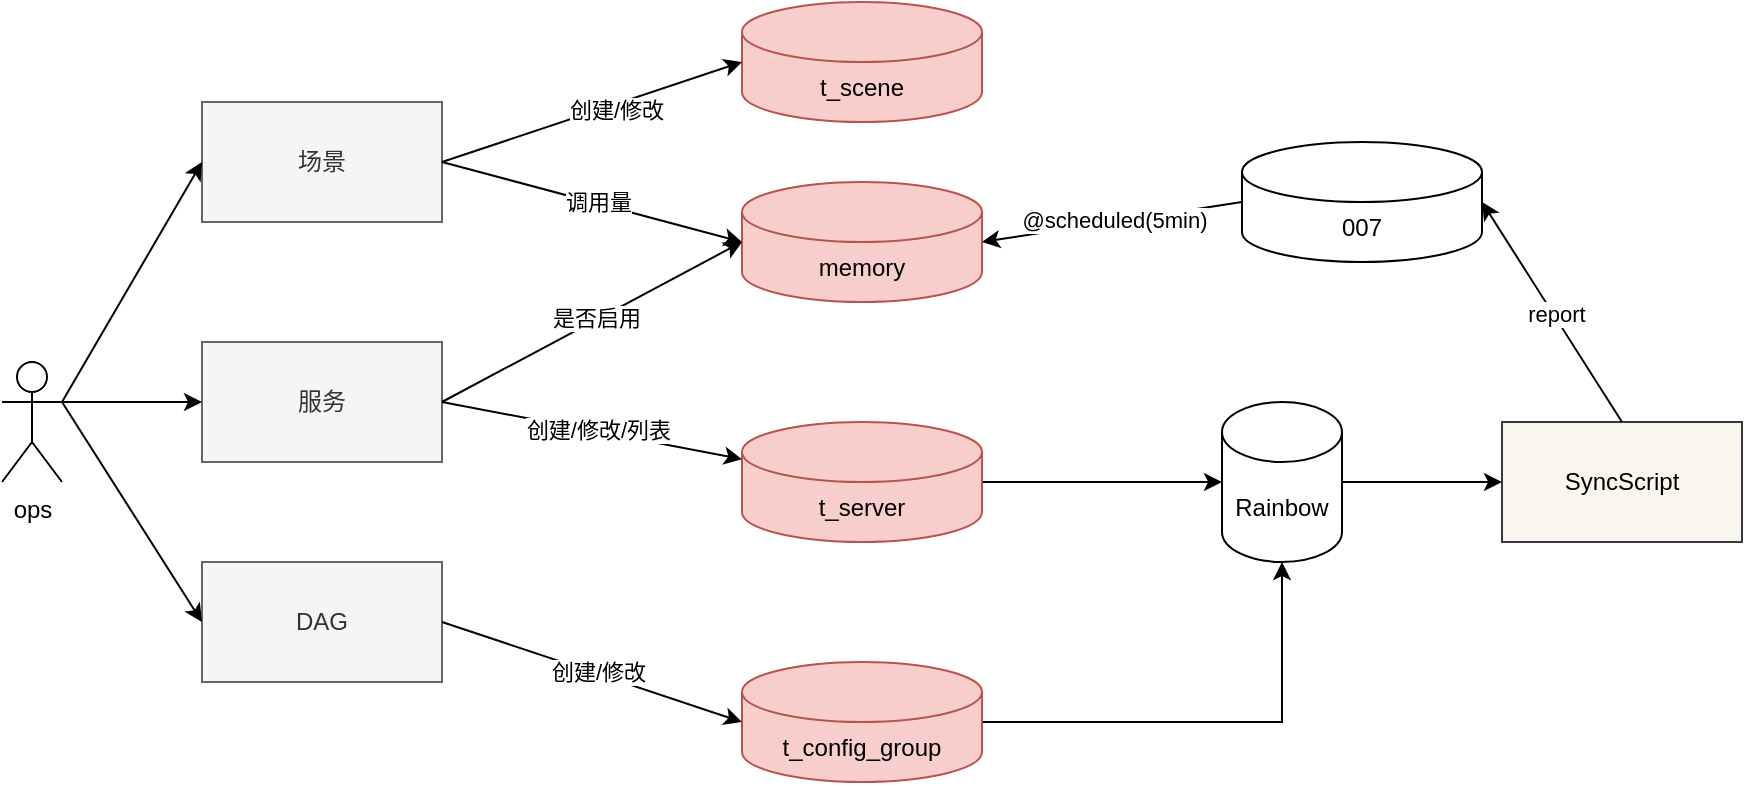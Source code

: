 <mxfile version="21.1.4" type="github">
  <diagram name="第 1 页" id="y6zBSTGUf1gGvdQJHAvz">
    <mxGraphModel dx="908" dy="569" grid="1" gridSize="10" guides="1" tooltips="1" connect="1" arrows="1" fold="1" page="1" pageScale="1" pageWidth="827" pageHeight="1169" math="0" shadow="0">
      <root>
        <mxCell id="0" />
        <mxCell id="1" parent="0" />
        <mxCell id="TWxNEiFXj0emaMW_6LcG-1" value="ops" style="shape=umlActor;verticalLabelPosition=bottom;verticalAlign=top;html=1;outlineConnect=0;" vertex="1" parent="1">
          <mxGeometry x="20" y="220" width="30" height="60" as="geometry" />
        </mxCell>
        <mxCell id="TWxNEiFXj0emaMW_6LcG-4" value="场景" style="rounded=0;whiteSpace=wrap;html=1;fillColor=#f5f5f5;fontColor=#333333;strokeColor=#666666;" vertex="1" parent="1">
          <mxGeometry x="120" y="90" width="120" height="60" as="geometry" />
        </mxCell>
        <mxCell id="TWxNEiFXj0emaMW_6LcG-5" value="服务" style="rounded=0;whiteSpace=wrap;html=1;fillColor=#f5f5f5;fontColor=#333333;strokeColor=#666666;" vertex="1" parent="1">
          <mxGeometry x="120" y="210" width="120" height="60" as="geometry" />
        </mxCell>
        <mxCell id="TWxNEiFXj0emaMW_6LcG-6" value="DAG" style="rounded=0;whiteSpace=wrap;html=1;fillColor=#f5f5f5;fontColor=#333333;strokeColor=#666666;" vertex="1" parent="1">
          <mxGeometry x="120" y="320" width="120" height="60" as="geometry" />
        </mxCell>
        <mxCell id="TWxNEiFXj0emaMW_6LcG-7" value="t_scene" style="shape=cylinder3;whiteSpace=wrap;html=1;boundedLbl=1;backgroundOutline=1;size=15;fillColor=#f8cecc;strokeColor=#b85450;" vertex="1" parent="1">
          <mxGeometry x="390" y="40" width="120" height="60" as="geometry" />
        </mxCell>
        <mxCell id="TWxNEiFXj0emaMW_6LcG-8" value="memory" style="shape=cylinder3;whiteSpace=wrap;html=1;boundedLbl=1;backgroundOutline=1;size=15;fillColor=#f8cecc;strokeColor=#b85450;" vertex="1" parent="1">
          <mxGeometry x="390" y="130" width="120" height="60" as="geometry" />
        </mxCell>
        <mxCell id="TWxNEiFXj0emaMW_6LcG-9" value="007" style="shape=cylinder3;whiteSpace=wrap;html=1;boundedLbl=1;backgroundOutline=1;size=15;" vertex="1" parent="1">
          <mxGeometry x="640" y="110" width="120" height="60" as="geometry" />
        </mxCell>
        <mxCell id="TWxNEiFXj0emaMW_6LcG-10" value="" style="endArrow=classic;html=1;rounded=0;entryX=1;entryY=0.5;entryDx=0;entryDy=0;entryPerimeter=0;exitX=0;exitY=0.5;exitDx=0;exitDy=0;exitPerimeter=0;" edge="1" parent="1" source="TWxNEiFXj0emaMW_6LcG-9" target="TWxNEiFXj0emaMW_6LcG-8">
          <mxGeometry width="50" height="50" relative="1" as="geometry">
            <mxPoint x="430" y="250" as="sourcePoint" />
            <mxPoint x="480" y="200" as="targetPoint" />
          </mxGeometry>
        </mxCell>
        <mxCell id="TWxNEiFXj0emaMW_6LcG-11" value="@scheduled(5min)" style="edgeLabel;html=1;align=center;verticalAlign=middle;resizable=0;points=[];" vertex="1" connectable="0" parent="TWxNEiFXj0emaMW_6LcG-10">
          <mxGeometry x="-0.009" y="-1" relative="1" as="geometry">
            <mxPoint as="offset" />
          </mxGeometry>
        </mxCell>
        <mxCell id="TWxNEiFXj0emaMW_6LcG-12" value="" style="endArrow=classic;html=1;rounded=0;exitX=1;exitY=0.5;exitDx=0;exitDy=0;entryX=0;entryY=0.5;entryDx=0;entryDy=0;entryPerimeter=0;" edge="1" parent="1" source="TWxNEiFXj0emaMW_6LcG-4" target="TWxNEiFXj0emaMW_6LcG-7">
          <mxGeometry width="50" height="50" relative="1" as="geometry">
            <mxPoint x="280" y="230" as="sourcePoint" />
            <mxPoint x="330" y="180" as="targetPoint" />
          </mxGeometry>
        </mxCell>
        <mxCell id="TWxNEiFXj0emaMW_6LcG-14" value="创建/修改" style="edgeLabel;html=1;align=center;verticalAlign=middle;resizable=0;points=[];" vertex="1" connectable="0" parent="TWxNEiFXj0emaMW_6LcG-12">
          <mxGeometry x="0.147" y="-2" relative="1" as="geometry">
            <mxPoint as="offset" />
          </mxGeometry>
        </mxCell>
        <mxCell id="TWxNEiFXj0emaMW_6LcG-13" value="" style="endArrow=classic;html=1;rounded=0;exitX=1;exitY=0.5;exitDx=0;exitDy=0;entryX=0;entryY=0.5;entryDx=0;entryDy=0;entryPerimeter=0;" edge="1" parent="1" source="TWxNEiFXj0emaMW_6LcG-4" target="TWxNEiFXj0emaMW_6LcG-8">
          <mxGeometry width="50" height="50" relative="1" as="geometry">
            <mxPoint x="250" y="130" as="sourcePoint" />
            <mxPoint x="380" y="80" as="targetPoint" />
          </mxGeometry>
        </mxCell>
        <mxCell id="TWxNEiFXj0emaMW_6LcG-15" value="调用量" style="edgeLabel;html=1;align=center;verticalAlign=middle;resizable=0;points=[];" vertex="1" connectable="0" parent="TWxNEiFXj0emaMW_6LcG-13">
          <mxGeometry x="0.031" y="1" relative="1" as="geometry">
            <mxPoint as="offset" />
          </mxGeometry>
        </mxCell>
        <mxCell id="TWxNEiFXj0emaMW_6LcG-16" value="" style="endArrow=classic;html=1;rounded=0;exitX=1;exitY=0.333;exitDx=0;exitDy=0;exitPerimeter=0;entryX=0;entryY=0.5;entryDx=0;entryDy=0;" edge="1" parent="1" source="TWxNEiFXj0emaMW_6LcG-1" target="TWxNEiFXj0emaMW_6LcG-4">
          <mxGeometry width="50" height="50" relative="1" as="geometry">
            <mxPoint x="40" y="400" as="sourcePoint" />
            <mxPoint x="90" y="350" as="targetPoint" />
          </mxGeometry>
        </mxCell>
        <mxCell id="TWxNEiFXj0emaMW_6LcG-17" value="" style="endArrow=classic;html=1;rounded=0;entryX=0;entryY=0.5;entryDx=0;entryDy=0;" edge="1" parent="1" target="TWxNEiFXj0emaMW_6LcG-5">
          <mxGeometry width="50" height="50" relative="1" as="geometry">
            <mxPoint x="50" y="240" as="sourcePoint" />
            <mxPoint x="130" y="130" as="targetPoint" />
          </mxGeometry>
        </mxCell>
        <mxCell id="TWxNEiFXj0emaMW_6LcG-18" value="" style="endArrow=classic;html=1;rounded=0;entryX=0;entryY=0.5;entryDx=0;entryDy=0;exitX=1;exitY=0.333;exitDx=0;exitDy=0;exitPerimeter=0;" edge="1" parent="1" source="TWxNEiFXj0emaMW_6LcG-1" target="TWxNEiFXj0emaMW_6LcG-6">
          <mxGeometry width="50" height="50" relative="1" as="geometry">
            <mxPoint x="60" y="250" as="sourcePoint" />
            <mxPoint x="130" y="250" as="targetPoint" />
          </mxGeometry>
        </mxCell>
        <mxCell id="TWxNEiFXj0emaMW_6LcG-27" value="" style="edgeStyle=orthogonalEdgeStyle;rounded=0;orthogonalLoop=1;jettySize=auto;html=1;" edge="1" parent="1" source="TWxNEiFXj0emaMW_6LcG-19" target="TWxNEiFXj0emaMW_6LcG-25">
          <mxGeometry relative="1" as="geometry" />
        </mxCell>
        <mxCell id="TWxNEiFXj0emaMW_6LcG-19" value="t_server" style="shape=cylinder3;whiteSpace=wrap;html=1;boundedLbl=1;backgroundOutline=1;size=15;fillColor=#f8cecc;strokeColor=#b85450;" vertex="1" parent="1">
          <mxGeometry x="390" y="250" width="120" height="60" as="geometry" />
        </mxCell>
        <mxCell id="TWxNEiFXj0emaMW_6LcG-28" value="" style="edgeStyle=orthogonalEdgeStyle;rounded=0;orthogonalLoop=1;jettySize=auto;html=1;" edge="1" parent="1" source="TWxNEiFXj0emaMW_6LcG-20" target="TWxNEiFXj0emaMW_6LcG-25">
          <mxGeometry relative="1" as="geometry" />
        </mxCell>
        <mxCell id="TWxNEiFXj0emaMW_6LcG-20" value="t_config_group" style="shape=cylinder3;whiteSpace=wrap;html=1;boundedLbl=1;backgroundOutline=1;size=15;fillColor=#f8cecc;strokeColor=#b85450;" vertex="1" parent="1">
          <mxGeometry x="390" y="370" width="120" height="60" as="geometry" />
        </mxCell>
        <mxCell id="TWxNEiFXj0emaMW_6LcG-21" value="SyncScript" style="rounded=0;whiteSpace=wrap;html=1;fillColor=#f9f7ed;strokeColor=#36393d;" vertex="1" parent="1">
          <mxGeometry x="770" y="250" width="120" height="60" as="geometry" />
        </mxCell>
        <mxCell id="TWxNEiFXj0emaMW_6LcG-22" value="" style="endArrow=classic;html=1;rounded=0;entryX=1;entryY=0.5;entryDx=0;entryDy=0;entryPerimeter=0;exitX=0.5;exitY=0;exitDx=0;exitDy=0;" edge="1" parent="1" source="TWxNEiFXj0emaMW_6LcG-21" target="TWxNEiFXj0emaMW_6LcG-9">
          <mxGeometry width="50" height="50" relative="1" as="geometry">
            <mxPoint x="650" y="150" as="sourcePoint" />
            <mxPoint x="520" y="150" as="targetPoint" />
          </mxGeometry>
        </mxCell>
        <mxCell id="TWxNEiFXj0emaMW_6LcG-24" value="report" style="edgeLabel;html=1;align=center;verticalAlign=middle;resizable=0;points=[];" vertex="1" connectable="0" parent="TWxNEiFXj0emaMW_6LcG-22">
          <mxGeometry x="-0.018" y="-1" relative="1" as="geometry">
            <mxPoint as="offset" />
          </mxGeometry>
        </mxCell>
        <mxCell id="TWxNEiFXj0emaMW_6LcG-26" value="" style="edgeStyle=orthogonalEdgeStyle;rounded=0;orthogonalLoop=1;jettySize=auto;html=1;" edge="1" parent="1" source="TWxNEiFXj0emaMW_6LcG-25" target="TWxNEiFXj0emaMW_6LcG-21">
          <mxGeometry relative="1" as="geometry" />
        </mxCell>
        <mxCell id="TWxNEiFXj0emaMW_6LcG-25" value="Rainbow" style="shape=cylinder3;whiteSpace=wrap;html=1;boundedLbl=1;backgroundOutline=1;size=15;" vertex="1" parent="1">
          <mxGeometry x="630" y="240" width="60" height="80" as="geometry" />
        </mxCell>
        <mxCell id="TWxNEiFXj0emaMW_6LcG-29" value="" style="endArrow=classic;html=1;rounded=0;exitX=1;exitY=0.5;exitDx=0;exitDy=0;" edge="1" parent="1" source="TWxNEiFXj0emaMW_6LcG-5" target="TWxNEiFXj0emaMW_6LcG-19">
          <mxGeometry width="50" height="50" relative="1" as="geometry">
            <mxPoint x="250" y="130" as="sourcePoint" />
            <mxPoint x="400" y="150" as="targetPoint" />
          </mxGeometry>
        </mxCell>
        <mxCell id="TWxNEiFXj0emaMW_6LcG-30" value="创建/修改/列表" style="edgeLabel;html=1;align=center;verticalAlign=middle;resizable=0;points=[];" vertex="1" connectable="0" parent="TWxNEiFXj0emaMW_6LcG-29">
          <mxGeometry x="0.031" y="1" relative="1" as="geometry">
            <mxPoint as="offset" />
          </mxGeometry>
        </mxCell>
        <mxCell id="TWxNEiFXj0emaMW_6LcG-31" value="" style="endArrow=classic;html=1;rounded=0;exitX=1;exitY=0.5;exitDx=0;exitDy=0;entryX=0;entryY=0.5;entryDx=0;entryDy=0;entryPerimeter=0;" edge="1" parent="1" source="TWxNEiFXj0emaMW_6LcG-6" target="TWxNEiFXj0emaMW_6LcG-20">
          <mxGeometry width="50" height="50" relative="1" as="geometry">
            <mxPoint x="250" y="250" as="sourcePoint" />
            <mxPoint x="400" y="250" as="targetPoint" />
          </mxGeometry>
        </mxCell>
        <mxCell id="TWxNEiFXj0emaMW_6LcG-32" value="创建/修改" style="edgeLabel;html=1;align=center;verticalAlign=middle;resizable=0;points=[];" vertex="1" connectable="0" parent="TWxNEiFXj0emaMW_6LcG-31">
          <mxGeometry x="0.031" y="1" relative="1" as="geometry">
            <mxPoint as="offset" />
          </mxGeometry>
        </mxCell>
        <mxCell id="TWxNEiFXj0emaMW_6LcG-33" value="" style="endArrow=classic;html=1;rounded=0;exitX=1;exitY=0.5;exitDx=0;exitDy=0;entryX=0;entryY=0.5;entryDx=0;entryDy=0;entryPerimeter=0;" edge="1" parent="1" source="TWxNEiFXj0emaMW_6LcG-5" target="TWxNEiFXj0emaMW_6LcG-8">
          <mxGeometry width="50" height="50" relative="1" as="geometry">
            <mxPoint x="250" y="250" as="sourcePoint" />
            <mxPoint x="400" y="279" as="targetPoint" />
          </mxGeometry>
        </mxCell>
        <mxCell id="TWxNEiFXj0emaMW_6LcG-34" value="是否启用" style="edgeLabel;html=1;align=center;verticalAlign=middle;resizable=0;points=[];" vertex="1" connectable="0" parent="TWxNEiFXj0emaMW_6LcG-33">
          <mxGeometry x="0.031" y="1" relative="1" as="geometry">
            <mxPoint as="offset" />
          </mxGeometry>
        </mxCell>
      </root>
    </mxGraphModel>
  </diagram>
</mxfile>
